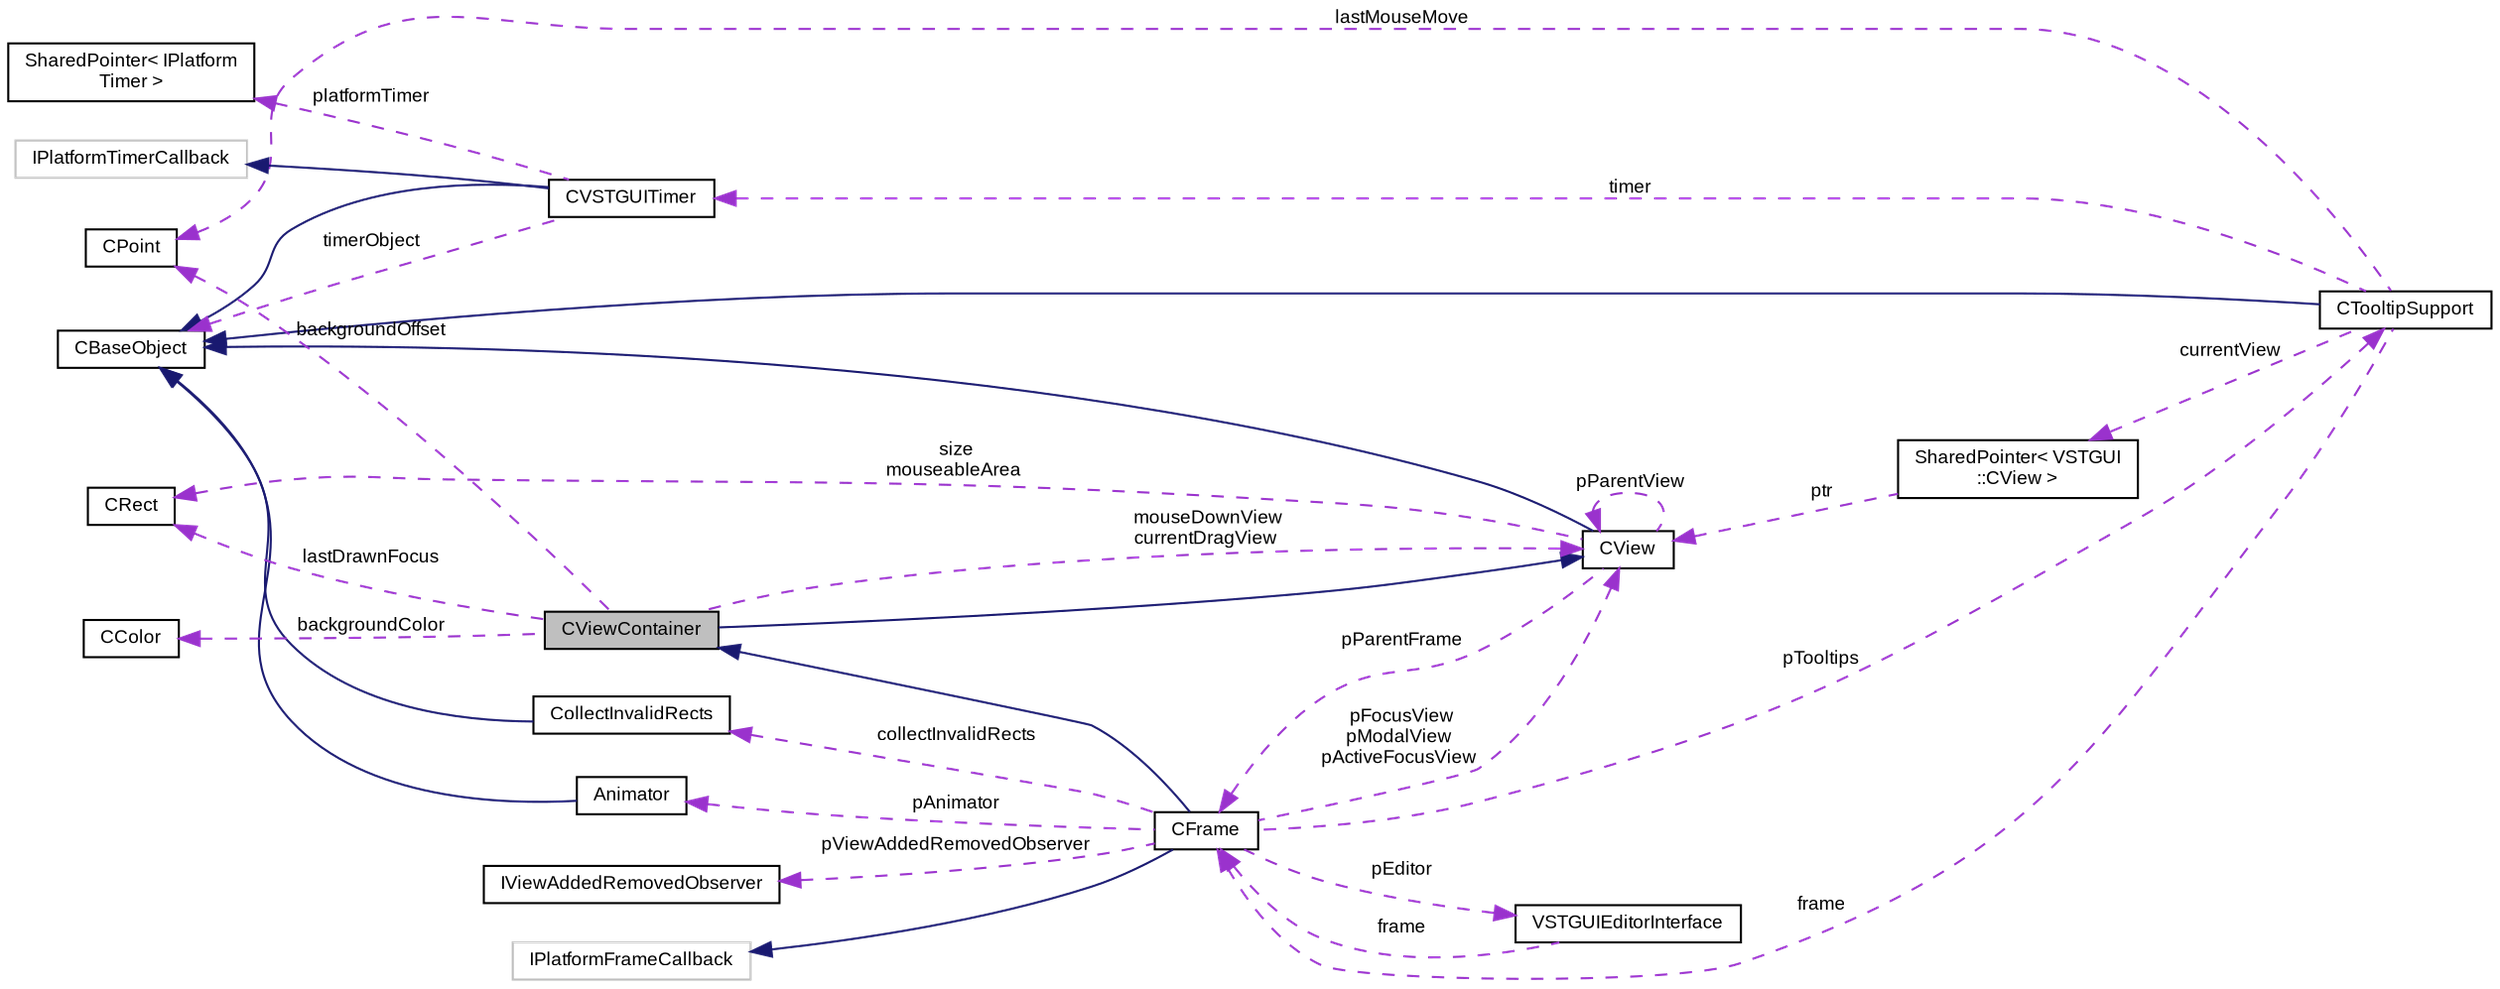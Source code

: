 digraph "CViewContainer"
{
  bgcolor="transparent";
  edge [fontname="Arial",fontsize="9",labelfontname="Arial",labelfontsize="9"];
  node [fontname="Arial",fontsize="9",shape=record];
  rankdir="LR";
  Node1 [label="CViewContainer",height=0.2,width=0.4,color="black", fillcolor="grey75", style="filled" fontcolor="black"];
  Node2 -> Node1 [dir="back",color="midnightblue",fontsize="9",style="solid",fontname="Arial"];
  Node2 [label="CView",height=0.2,width=0.4,color="black",URL="$class_v_s_t_g_u_i_1_1_c_view.html",tooltip="Base Class of all view objects. "];
  Node3 -> Node2 [dir="back",color="midnightblue",fontsize="9",style="solid",fontname="Arial"];
  Node3 [label="CBaseObject",height=0.2,width=0.4,color="black",URL="$class_v_s_t_g_u_i_1_1_c_base_object.html",tooltip="Base Object with reference counter. "];
  Node4 -> Node2 [dir="back",color="darkorchid3",fontsize="9",style="dashed",label=" pParentFrame" ,fontname="Arial"];
  Node4 [label="CFrame",height=0.2,width=0.4,color="black",URL="$class_v_s_t_g_u_i_1_1_c_frame.html",tooltip="The CFrame is the parent container of all views. "];
  Node1 -> Node4 [dir="back",color="midnightblue",fontsize="9",style="solid",fontname="Arial"];
  Node5 -> Node4 [dir="back",color="midnightblue",fontsize="9",style="solid",fontname="Arial"];
  Node5 [label="IPlatformFrameCallback",height=0.2,width=0.4,color="grey75"];
  Node6 -> Node4 [dir="back",color="darkorchid3",fontsize="9",style="dashed",label=" pViewAddedRemovedObserver" ,fontname="Arial"];
  Node6 [label="IViewAddedRemovedObserver",height=0.2,width=0.4,color="black",URL="$class_v_s_t_g_u_i_1_1_i_view_added_removed_observer.html",tooltip="view added removed observer interface for CFrame "];
  Node2 -> Node4 [dir="back",color="darkorchid3",fontsize="9",style="dashed",label=" pFocusView\npModalView\npActiveFocusView" ,fontname="Arial"];
  Node7 -> Node4 [dir="back",color="darkorchid3",fontsize="9",style="dashed",label=" collectInvalidRects" ,fontname="Arial"];
  Node7 [label="CollectInvalidRects",height=0.2,width=0.4,color="black",URL="$struct_v_s_t_g_u_i_1_1_c_frame_1_1_collect_invalid_rects.html"];
  Node3 -> Node7 [dir="back",color="midnightblue",fontsize="9",style="solid",fontname="Arial"];
  Node8 -> Node4 [dir="back",color="darkorchid3",fontsize="9",style="dashed",label=" pAnimator" ,fontname="Arial"];
  Node8 [label="Animator",height=0.2,width=0.4,color="black",URL="$class_v_s_t_g_u_i_1_1_animation_1_1_animator.html",tooltip="Animation runner. "];
  Node3 -> Node8 [dir="back",color="midnightblue",fontsize="9",style="solid",fontname="Arial"];
  Node9 -> Node4 [dir="back",color="darkorchid3",fontsize="9",style="dashed",label=" pTooltips" ,fontname="Arial"];
  Node9 [label="CTooltipSupport",height=0.2,width=0.4,color="black",URL="$class_v_s_t_g_u_i_1_1_c_tooltip_support.html",tooltip="Generic Tooltip Support class. "];
  Node3 -> Node9 [dir="back",color="midnightblue",fontsize="9",style="solid",fontname="Arial"];
  Node4 -> Node9 [dir="back",color="darkorchid3",fontsize="9",style="dashed",label=" frame" ,fontname="Arial"];
  Node10 -> Node9 [dir="back",color="darkorchid3",fontsize="9",style="dashed",label=" lastMouseMove" ,fontname="Arial"];
  Node10 [label="CPoint",height=0.2,width=0.4,color="black",URL="$struct_v_s_t_g_u_i_1_1_c_point.html",tooltip="Point structure. "];
  Node11 -> Node9 [dir="back",color="darkorchid3",fontsize="9",style="dashed",label=" timer" ,fontname="Arial"];
  Node11 [label="CVSTGUITimer",height=0.2,width=0.4,color="black",URL="$class_v_s_t_g_u_i_1_1_c_v_s_t_g_u_i_timer.html",tooltip="A timer class, which posts timer messages to CBaseObjects or calls a lambda function (c++11 only)..."];
  Node3 -> Node11 [dir="back",color="midnightblue",fontsize="9",style="solid",fontname="Arial"];
  Node12 -> Node11 [dir="back",color="midnightblue",fontsize="9",style="solid",fontname="Arial"];
  Node12 [label="IPlatformTimerCallback",height=0.2,width=0.4,color="grey75"];
  Node3 -> Node11 [dir="back",color="darkorchid3",fontsize="9",style="dashed",label=" timerObject" ,fontname="Arial"];
  Node13 -> Node11 [dir="back",color="darkorchid3",fontsize="9",style="dashed",label=" platformTimer" ,fontname="Arial"];
  Node13 [label="SharedPointer\< IPlatform\lTimer \>",height=0.2,width=0.4,color="black",URL="$class_v_s_t_g_u_i_1_1_shared_pointer.html"];
  Node14 -> Node9 [dir="back",color="darkorchid3",fontsize="9",style="dashed",label=" currentView" ,fontname="Arial"];
  Node14 [label="SharedPointer\< VSTGUI\l::CView \>",height=0.2,width=0.4,color="black",URL="$class_v_s_t_g_u_i_1_1_shared_pointer.html"];
  Node2 -> Node14 [dir="back",color="darkorchid3",fontsize="9",style="dashed",label=" ptr" ,fontname="Arial"];
  Node15 -> Node4 [dir="back",color="darkorchid3",fontsize="9",style="dashed",label=" pEditor" ,fontname="Arial"];
  Node15 [label="VSTGUIEditorInterface",height=0.2,width=0.4,color="black",URL="$class_v_s_t_g_u_i_1_1_v_s_t_g_u_i_editor_interface.html"];
  Node4 -> Node15 [dir="back",color="darkorchid3",fontsize="9",style="dashed",label=" frame" ,fontname="Arial"];
  Node2 -> Node2 [dir="back",color="darkorchid3",fontsize="9",style="dashed",label=" pParentView" ,fontname="Arial"];
  Node16 -> Node2 [dir="back",color="darkorchid3",fontsize="9",style="dashed",label=" size\nmouseableArea" ,fontname="Arial"];
  Node16 [label="CRect",height=0.2,width=0.4,color="black",URL="$struct_v_s_t_g_u_i_1_1_c_rect.html",tooltip="Rect structure. "];
  Node2 -> Node1 [dir="back",color="darkorchid3",fontsize="9",style="dashed",label=" mouseDownView\ncurrentDragView" ,fontname="Arial"];
  Node10 -> Node1 [dir="back",color="darkorchid3",fontsize="9",style="dashed",label=" backgroundOffset" ,fontname="Arial"];
  Node17 -> Node1 [dir="back",color="darkorchid3",fontsize="9",style="dashed",label=" backgroundColor" ,fontname="Arial"];
  Node17 [label="CColor",height=0.2,width=0.4,color="black",URL="$struct_v_s_t_g_u_i_1_1_c_color.html",tooltip="RGBA Color structure. "];
  Node16 -> Node1 [dir="back",color="darkorchid3",fontsize="9",style="dashed",label=" lastDrawnFocus" ,fontname="Arial"];
}
